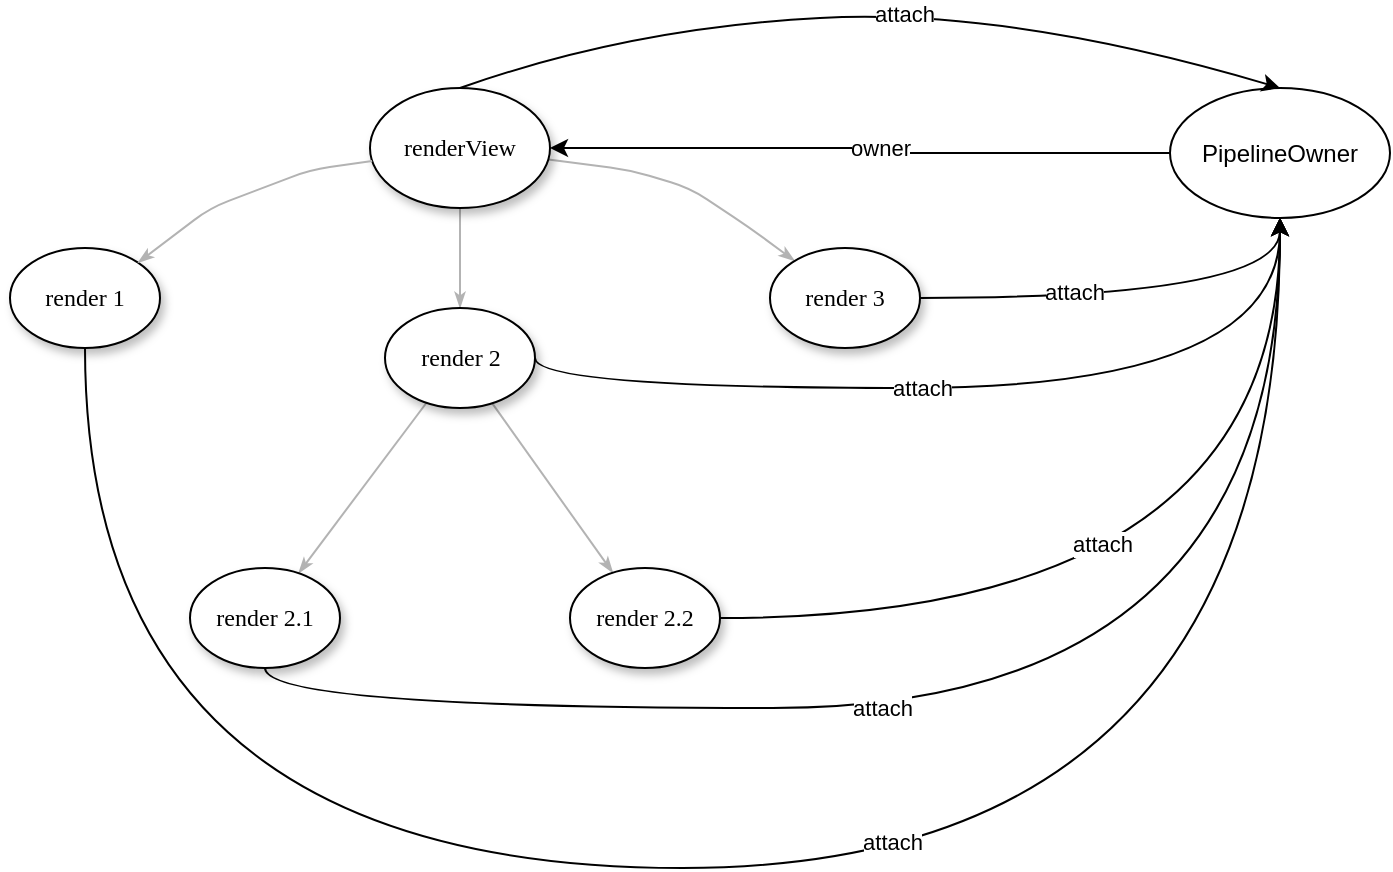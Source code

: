 <mxfile version="14.2.4" type="github">
  <diagram name="Page-1" id="42789a77-a242-8287-6e28-9cd8cfd52e62">
    <mxGraphModel dx="946" dy="614" grid="1" gridSize="10" guides="1" tooltips="1" connect="1" arrows="1" fold="1" page="1" pageScale="1" pageWidth="1100" pageHeight="850" background="#ffffff" math="0" shadow="0">
      <root>
        <mxCell id="0" />
        <mxCell id="1" parent="0" />
        <mxCell id="1ea317790d2ca983-12" style="edgeStyle=none;rounded=1;html=1;labelBackgroundColor=none;startArrow=none;startFill=0;startSize=5;endArrow=classicThin;endFill=1;endSize=5;jettySize=auto;orthogonalLoop=1;strokeColor=#B3B3B3;strokeWidth=1;fontFamily=Verdana;fontSize=12" parent="1" source="1ea317790d2ca983-1" target="1ea317790d2ca983-2" edge="1">
          <mxGeometry relative="1" as="geometry" />
        </mxCell>
        <mxCell id="1ea317790d2ca983-14" value="" style="edgeStyle=none;rounded=1;html=1;labelBackgroundColor=none;startArrow=none;startFill=0;startSize=5;endArrow=classicThin;endFill=1;endSize=5;jettySize=auto;orthogonalLoop=1;strokeColor=#B3B3B3;strokeWidth=1;fontFamily=Verdana;fontSize=12" parent="1" source="1ea317790d2ca983-1" target="1ea317790d2ca983-3" edge="1">
          <mxGeometry relative="1" as="geometry">
            <Array as="points">
              <mxPoint x="580" y="121" />
              <mxPoint x="610" y="130" />
              <mxPoint x="640" y="150" />
            </Array>
          </mxGeometry>
        </mxCell>
        <mxCell id="1ea317790d2ca983-1" value="renderView" style="ellipse;whiteSpace=wrap;html=1;rounded=0;shadow=1;comic=0;labelBackgroundColor=none;strokeWidth=1;fontFamily=Verdana;fontSize=12;align=center;" parent="1" vertex="1">
          <mxGeometry x="450" y="80" width="90" height="60" as="geometry" />
        </mxCell>
        <mxCell id="1ea317790d2ca983-21" value="" style="edgeStyle=none;rounded=1;html=1;labelBackgroundColor=none;startArrow=none;startFill=0;startSize=5;endArrow=classicThin;endFill=1;endSize=5;jettySize=auto;orthogonalLoop=1;strokeColor=#B3B3B3;strokeWidth=1;fontFamily=Verdana;fontSize=12" parent="1" source="1ea317790d2ca983-2" target="1ea317790d2ca983-7" edge="1">
          <mxGeometry x="-0.155" y="11" relative="1" as="geometry">
            <mxPoint as="offset" />
          </mxGeometry>
        </mxCell>
        <mxCell id="1ea317790d2ca983-22" value="" style="edgeStyle=none;rounded=1;html=1;labelBackgroundColor=none;startArrow=none;startFill=0;startSize=5;endArrow=classicThin;endFill=1;endSize=5;jettySize=auto;orthogonalLoop=1;strokeColor=#B3B3B3;strokeWidth=1;fontFamily=Verdana;fontSize=12" parent="1" source="1ea317790d2ca983-2" target="1ea317790d2ca983-6" edge="1">
          <mxGeometry relative="1" as="geometry" />
        </mxCell>
        <mxCell id="v5MIe_KInhUDQWLzaY4F-13" style="edgeStyle=orthogonalEdgeStyle;curved=1;rounded=0;orthogonalLoop=1;jettySize=auto;html=1;exitX=1;exitY=0.5;exitDx=0;exitDy=0;entryX=0.5;entryY=1;entryDx=0;entryDy=0;" edge="1" parent="1" source="1ea317790d2ca983-2" target="v5MIe_KInhUDQWLzaY4F-1">
          <mxGeometry relative="1" as="geometry">
            <Array as="points">
              <mxPoint x="533" y="230" />
              <mxPoint x="905" y="230" />
            </Array>
          </mxGeometry>
        </mxCell>
        <mxCell id="v5MIe_KInhUDQWLzaY4F-16" value="attach" style="edgeLabel;html=1;align=center;verticalAlign=middle;resizable=0;points=[];" vertex="1" connectable="0" parent="v5MIe_KInhUDQWLzaY4F-13">
          <mxGeometry x="-0.122" relative="1" as="geometry">
            <mxPoint x="1" as="offset" />
          </mxGeometry>
        </mxCell>
        <mxCell id="1ea317790d2ca983-2" value="&lt;span&gt;render 2&lt;/span&gt;" style="ellipse;whiteSpace=wrap;html=1;rounded=0;shadow=1;comic=0;labelBackgroundColor=none;strokeWidth=1;fontFamily=Verdana;fontSize=12;align=center;" parent="1" vertex="1">
          <mxGeometry x="457.5" y="190" width="75" height="50" as="geometry" />
        </mxCell>
        <mxCell id="v5MIe_KInhUDQWLzaY4F-8" style="edgeStyle=orthogonalEdgeStyle;rounded=0;orthogonalLoop=1;jettySize=auto;html=1;exitX=1;exitY=0.5;exitDx=0;exitDy=0;entryX=0.5;entryY=1;entryDx=0;entryDy=0;curved=1;" edge="1" parent="1" source="1ea317790d2ca983-3" target="v5MIe_KInhUDQWLzaY4F-1">
          <mxGeometry relative="1" as="geometry" />
        </mxCell>
        <mxCell id="v5MIe_KInhUDQWLzaY4F-9" value="attach" style="edgeLabel;html=1;align=center;verticalAlign=middle;resizable=0;points=[];" vertex="1" connectable="0" parent="v5MIe_KInhUDQWLzaY4F-8">
          <mxGeometry x="-0.3" y="3" relative="1" as="geometry">
            <mxPoint as="offset" />
          </mxGeometry>
        </mxCell>
        <mxCell id="1ea317790d2ca983-3" value="&lt;span&gt;render 3&lt;/span&gt;" style="ellipse;whiteSpace=wrap;html=1;rounded=0;shadow=1;comic=0;labelBackgroundColor=none;strokeWidth=1;fontFamily=Verdana;fontSize=12;align=center;" parent="1" vertex="1">
          <mxGeometry x="650" y="160" width="75" height="50" as="geometry" />
        </mxCell>
        <mxCell id="v5MIe_KInhUDQWLzaY4F-10" style="edgeStyle=orthogonalEdgeStyle;curved=1;rounded=0;orthogonalLoop=1;jettySize=auto;html=1;exitX=1;exitY=0.5;exitDx=0;exitDy=0;entryX=0.5;entryY=1;entryDx=0;entryDy=0;" edge="1" parent="1" source="1ea317790d2ca983-6" target="v5MIe_KInhUDQWLzaY4F-1">
          <mxGeometry relative="1" as="geometry" />
        </mxCell>
        <mxCell id="v5MIe_KInhUDQWLzaY4F-11" value="attach" style="edgeLabel;html=1;align=center;verticalAlign=middle;resizable=0;points=[];" vertex="1" connectable="0" parent="v5MIe_KInhUDQWLzaY4F-10">
          <mxGeometry x="-0.204" y="37" relative="1" as="geometry">
            <mxPoint as="offset" />
          </mxGeometry>
        </mxCell>
        <mxCell id="1ea317790d2ca983-6" value="render 2.2" style="ellipse;whiteSpace=wrap;html=1;rounded=0;shadow=1;comic=0;labelBackgroundColor=none;strokeWidth=1;fontFamily=Verdana;fontSize=12;align=center;" parent="1" vertex="1">
          <mxGeometry x="550" y="320" width="75" height="50" as="geometry" />
        </mxCell>
        <mxCell id="v5MIe_KInhUDQWLzaY4F-17" style="edgeStyle=orthogonalEdgeStyle;curved=1;rounded=0;orthogonalLoop=1;jettySize=auto;html=1;exitX=0.5;exitY=1;exitDx=0;exitDy=0;entryX=0.5;entryY=1;entryDx=0;entryDy=0;" edge="1" parent="1" source="1ea317790d2ca983-7" target="v5MIe_KInhUDQWLzaY4F-1">
          <mxGeometry relative="1" as="geometry" />
        </mxCell>
        <mxCell id="v5MIe_KInhUDQWLzaY4F-19" value="attach" style="edgeLabel;html=1;align=center;verticalAlign=middle;resizable=0;points=[];" vertex="1" connectable="0" parent="v5MIe_KInhUDQWLzaY4F-17">
          <mxGeometry x="-0.149" relative="1" as="geometry">
            <mxPoint as="offset" />
          </mxGeometry>
        </mxCell>
        <mxCell id="1ea317790d2ca983-7" value="render 2.1" style="ellipse;whiteSpace=wrap;html=1;rounded=0;shadow=1;comic=0;labelBackgroundColor=none;strokeWidth=1;fontFamily=Verdana;fontSize=12;align=center;" parent="1" vertex="1">
          <mxGeometry x="360" y="320" width="75" height="50" as="geometry" />
        </mxCell>
        <mxCell id="v5MIe_KInhUDQWLzaY4F-20" style="edgeStyle=orthogonalEdgeStyle;curved=1;rounded=0;orthogonalLoop=1;jettySize=auto;html=1;exitX=0.5;exitY=1;exitDx=0;exitDy=0;entryX=0.5;entryY=1;entryDx=0;entryDy=0;" edge="1" parent="1" source="1ea317790d2ca983-9" target="v5MIe_KInhUDQWLzaY4F-1">
          <mxGeometry relative="1" as="geometry">
            <Array as="points">
              <mxPoint x="308" y="470" />
              <mxPoint x="905" y="470" />
            </Array>
          </mxGeometry>
        </mxCell>
        <mxCell id="v5MIe_KInhUDQWLzaY4F-22" value="attach" style="edgeLabel;html=1;align=center;verticalAlign=middle;resizable=0;points=[];" vertex="1" connectable="0" parent="v5MIe_KInhUDQWLzaY4F-20">
          <mxGeometry x="0.12" y="13" relative="1" as="geometry">
            <mxPoint x="1" as="offset" />
          </mxGeometry>
        </mxCell>
        <mxCell id="1ea317790d2ca983-9" value="render 1" style="ellipse;whiteSpace=wrap;html=1;rounded=0;shadow=1;comic=0;labelBackgroundColor=none;strokeWidth=1;fontFamily=Verdana;fontSize=12;align=center;" parent="1" vertex="1">
          <mxGeometry x="270" y="160" width="75" height="50" as="geometry" />
        </mxCell>
        <mxCell id="Q5spT2fjXo6AfCoivYt2-4" value="" style="edgeStyle=none;rounded=1;html=1;labelBackgroundColor=none;startArrow=none;startFill=0;startSize=5;endArrow=classicThin;endFill=1;endSize=5;jettySize=auto;orthogonalLoop=1;strokeColor=#B3B3B3;strokeWidth=1;fontFamily=Verdana;fontSize=12;entryX=1;entryY=0;entryDx=0;entryDy=0;" parent="1" source="1ea317790d2ca983-1" target="1ea317790d2ca983-9" edge="1">
          <mxGeometry relative="1" as="geometry">
            <mxPoint x="289.995" y="79.996" as="sourcePoint" />
            <mxPoint x="411.235" y="127.281" as="targetPoint" />
            <Array as="points">
              <mxPoint x="420" y="121" />
              <mxPoint x="370" y="140" />
            </Array>
          </mxGeometry>
        </mxCell>
        <mxCell id="v5MIe_KInhUDQWLzaY4F-6" style="edgeStyle=orthogonalEdgeStyle;rounded=0;orthogonalLoop=1;jettySize=auto;html=1;exitX=0;exitY=0.5;exitDx=0;exitDy=0;entryX=1;entryY=0.5;entryDx=0;entryDy=0;" edge="1" parent="1" source="v5MIe_KInhUDQWLzaY4F-1" target="1ea317790d2ca983-1">
          <mxGeometry relative="1" as="geometry" />
        </mxCell>
        <mxCell id="v5MIe_KInhUDQWLzaY4F-7" value="owner" style="edgeLabel;html=1;align=center;verticalAlign=middle;resizable=0;points=[];" vertex="1" connectable="0" parent="v5MIe_KInhUDQWLzaY4F-6">
          <mxGeometry x="-0.072" y="-3" relative="1" as="geometry">
            <mxPoint as="offset" />
          </mxGeometry>
        </mxCell>
        <mxCell id="v5MIe_KInhUDQWLzaY4F-1" value="PipelineOwner" style="ellipse;whiteSpace=wrap;html=1;" vertex="1" parent="1">
          <mxGeometry x="850" y="80" width="110" height="65" as="geometry" />
        </mxCell>
        <mxCell id="v5MIe_KInhUDQWLzaY4F-4" value="" style="curved=1;endArrow=classic;html=1;exitX=0.5;exitY=0;exitDx=0;exitDy=0;entryX=0.5;entryY=0;entryDx=0;entryDy=0;" edge="1" parent="1" source="1ea317790d2ca983-1" target="v5MIe_KInhUDQWLzaY4F-1">
          <mxGeometry width="50" height="50" relative="1" as="geometry">
            <mxPoint x="620" y="100" as="sourcePoint" />
            <mxPoint x="670" y="50" as="targetPoint" />
            <Array as="points">
              <mxPoint x="580" y="50" />
              <mxPoint x="770" y="40" />
            </Array>
          </mxGeometry>
        </mxCell>
        <mxCell id="v5MIe_KInhUDQWLzaY4F-5" value="attach" style="edgeLabel;html=1;align=center;verticalAlign=middle;resizable=0;points=[];" vertex="1" connectable="0" parent="v5MIe_KInhUDQWLzaY4F-4">
          <mxGeometry x="0.079" relative="1" as="geometry">
            <mxPoint as="offset" />
          </mxGeometry>
        </mxCell>
      </root>
    </mxGraphModel>
  </diagram>
</mxfile>

